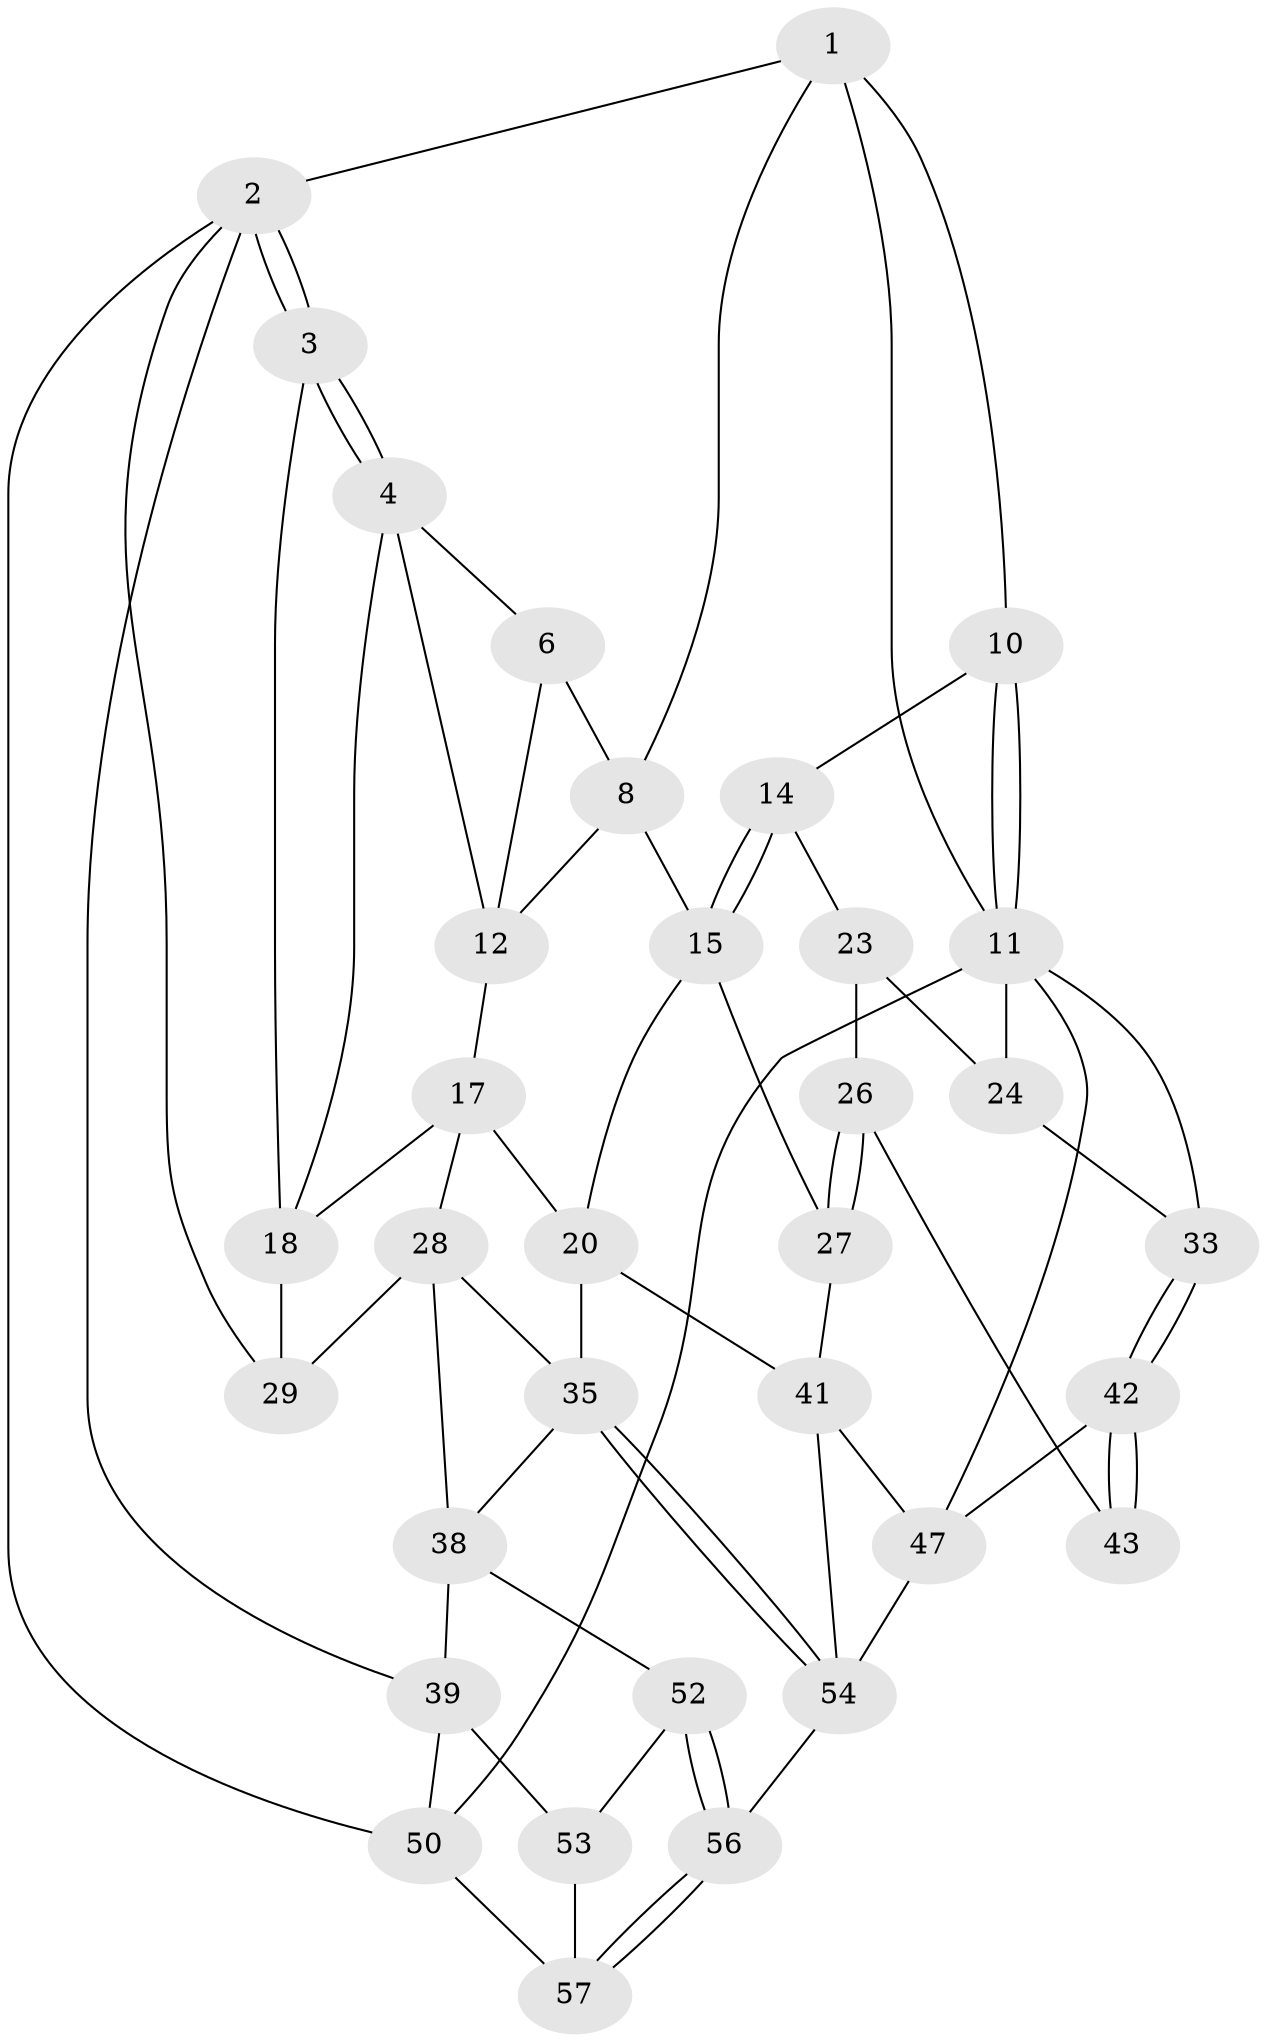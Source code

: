 // original degree distribution, {3: 0.03389830508474576, 5: 0.5084745762711864, 4: 0.2542372881355932, 6: 0.2033898305084746}
// Generated by graph-tools (version 1.1) at 2025/42/03/06/25 10:42:33]
// undirected, 34 vertices, 71 edges
graph export_dot {
graph [start="1"]
  node [color=gray90,style=filled];
  1 [pos="+0.7909978073860063+0",super="+7"];
  2 [pos="+0+0",super="+30"];
  3 [pos="+0+0"];
  4 [pos="+0+0",super="+5"];
  6 [pos="+0.46588809152746113+0",super="+9"];
  8 [pos="+0.6673514894453924+0.09255899550140591",super="+16"];
  10 [pos="+0.8806625759730848+0.06389220591673644"];
  11 [pos="+1+0",super="+32"];
  12 [pos="+0.4605401297827827+0.19273953705566538",super="+13"];
  14 [pos="+0.8855157386527962+0.24330621987982776"];
  15 [pos="+0.767189390888297+0.28077048343599176",super="+19"];
  17 [pos="+0.3657042920371511+0.2660881495813465",super="+21"];
  18 [pos="+0.14929539337479064+0.3440019030923874",super="+22"];
  20 [pos="+0.47133538955749404+0.4369313266650969",super="+34"];
  23 [pos="+0.9357717153049513+0.2605154376183607",super="+25"];
  24 [pos="+1+0.28356232711705204",super="+31"];
  26 [pos="+0.7718911579137568+0.6374093319300519",super="+44"];
  27 [pos="+0.6488922401509437+0.5748551456526031"];
  28 [pos="+0.21672447368389933+0.5176665735913683",super="+37"];
  29 [pos="+0.0946678231317983+0.4708484501675279"];
  33 [pos="+1+1"];
  35 [pos="+0.27251722959255775+0.7621895364236471",super="+36"];
  38 [pos="+0.04889683339135942+0.6413194685832551",super="+40"];
  39 [pos="+0+0.5749583778319185",super="+49"];
  41 [pos="+0.5990804045764464+0.6422613153902795",super="+48"];
  42 [pos="+1+1",super="+46"];
  43 [pos="+0.9188376412190525+0.9015593992099299",super="+45"];
  47 [pos="+0.5869949063327259+0.9525108647562479",super="+59"];
  50 [pos="+0+0.8946229734290315",super="+51"];
  52 [pos="+0.15061918130857177+0.8160655088077753"];
  53 [pos="+0.09422148515945583+0.8203466165712394"];
  54 [pos="+0.3598554518657695+0.8797540405408322",super="+55"];
  56 [pos="+0.20077932683648295+1"];
  57 [pos="+0.08217328260290788+1",super="+58"];
  1 -- 2;
  1 -- 11;
  1 -- 8;
  1 -- 10;
  2 -- 3;
  2 -- 3;
  2 -- 29;
  2 -- 39;
  2 -- 50;
  3 -- 4;
  3 -- 4;
  3 -- 18;
  4 -- 18;
  4 -- 12;
  4 -- 6;
  6 -- 8;
  6 -- 12;
  8 -- 12;
  8 -- 15;
  10 -- 11;
  10 -- 11;
  10 -- 14;
  11 -- 24;
  11 -- 33;
  11 -- 47;
  11 -- 50;
  12 -- 17;
  14 -- 15;
  14 -- 15;
  14 -- 23;
  15 -- 27;
  15 -- 20;
  17 -- 18;
  17 -- 20;
  17 -- 28;
  18 -- 29;
  20 -- 41;
  20 -- 35;
  23 -- 24 [weight=2];
  23 -- 26;
  24 -- 33;
  26 -- 27;
  26 -- 27;
  26 -- 43 [weight=2];
  27 -- 41;
  28 -- 29;
  28 -- 35;
  28 -- 38;
  33 -- 42;
  33 -- 42;
  35 -- 54;
  35 -- 54;
  35 -- 38;
  38 -- 39;
  38 -- 52;
  39 -- 50;
  39 -- 53;
  41 -- 54;
  41 -- 47;
  42 -- 43 [weight=2];
  42 -- 43;
  42 -- 47;
  47 -- 54;
  50 -- 57 [weight=2];
  52 -- 53;
  52 -- 56;
  52 -- 56;
  53 -- 57;
  54 -- 56;
  56 -- 57;
  56 -- 57;
}
